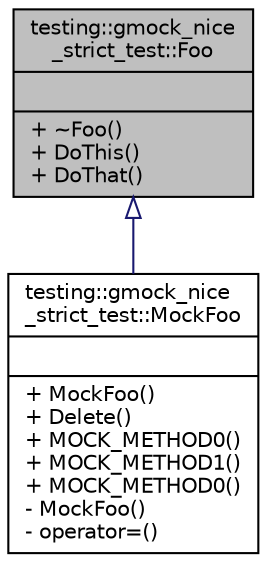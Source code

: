digraph "testing::gmock_nice_strict_test::Foo"
{
 // LATEX_PDF_SIZE
  bgcolor="transparent";
  edge [fontname="Helvetica",fontsize="10",labelfontname="Helvetica",labelfontsize="10"];
  node [fontname="Helvetica",fontsize="10",shape=record];
  Node1 [label="{testing::gmock_nice\l_strict_test::Foo\n||+ ~Foo()\l+ DoThis()\l+ DoThat()\l}",height=0.2,width=0.4,color="black", fillcolor="grey75", style="filled", fontcolor="black",tooltip=" "];
  Node1 -> Node2 [dir="back",color="midnightblue",fontsize="10",style="solid",arrowtail="onormal",fontname="Helvetica"];
  Node2 [label="{testing::gmock_nice\l_strict_test::MockFoo\n||+ MockFoo()\l+ Delete()\l+ MOCK_METHOD0()\l+ MOCK_METHOD1()\l+ MOCK_METHOD0()\l- MockFoo()\l- operator=()\l}",height=0.2,width=0.4,color="black",URL="$classtesting_1_1gmock__nice__strict__test_1_1MockFoo.html",tooltip=" "];
}
